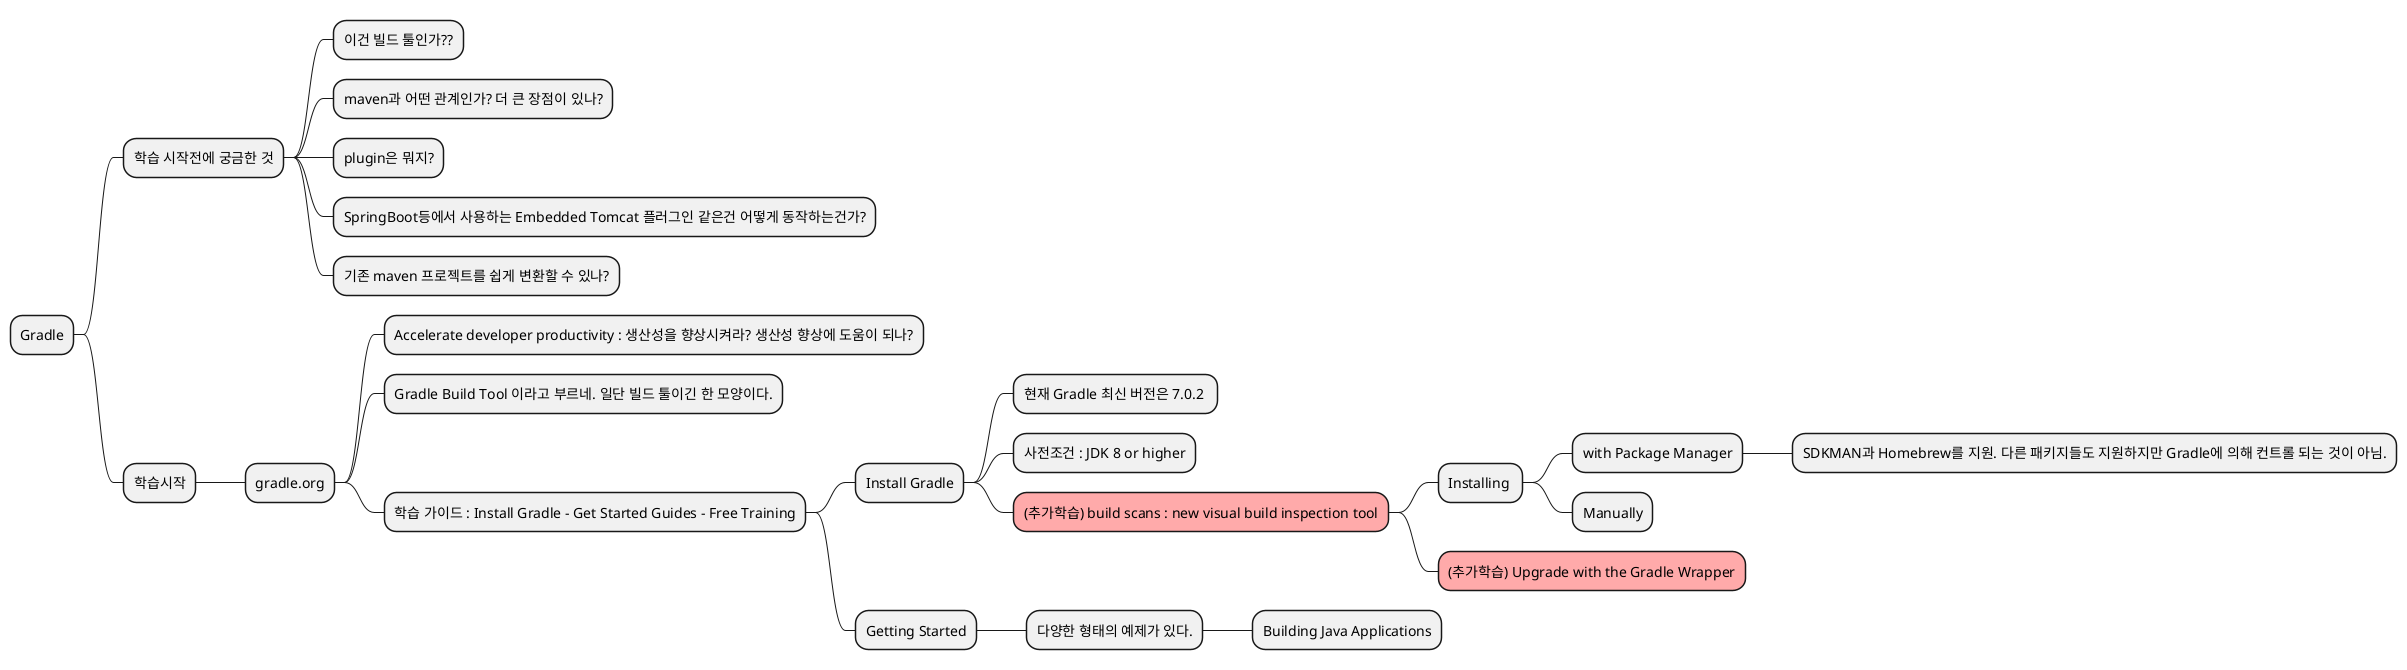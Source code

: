 @startmindmap

* Gradle
 * 학습 시작전에 궁금한 것
  * 이건 빌드 툴인가??
  * maven과 어떤 관계인가? 더 큰 장점이 있나?
  * plugin은 뭐지?
  * SpringBoot등에서 사용하는 Embedded Tomcat 플러그인 같은건 어떻게 동작하는건가?
  * 기존 maven 프로젝트를 쉽게 변환할 수 있나?
 * 학습시작
  * gradle.org
   * Accelerate developer productivity : 생산성을 향상시켜라? 생산성 향상에 도움이 되나?
   * Gradle Build Tool 이라고 부르네. 일단 빌드 툴이긴 한 모양이다.
   * 학습 가이드 : Install Gradle - Get Started Guides - Free Training
    * Install Gradle
     * 현재 Gradle 최신 버전은 7.0.2 
     * 사전조건 : JDK 8 or higher
     *[#ffaaaa] (추가학습) build scans : new visual build inspection tool
      * Installing 
       * with Package Manager
        * SDKMAN과 Homebrew를 지원. 다른 패키지들도 지원하지만 Gradle에 의해 컨트롤 되는 것이 아님.
       * Manually
      *[#ffaaaa] (추가학습) Upgrade with the Gradle Wrapper
    * Getting Started
     * 다양한 형태의 예제가 있다.
      * Building Java Applications
       
@endmindmap
